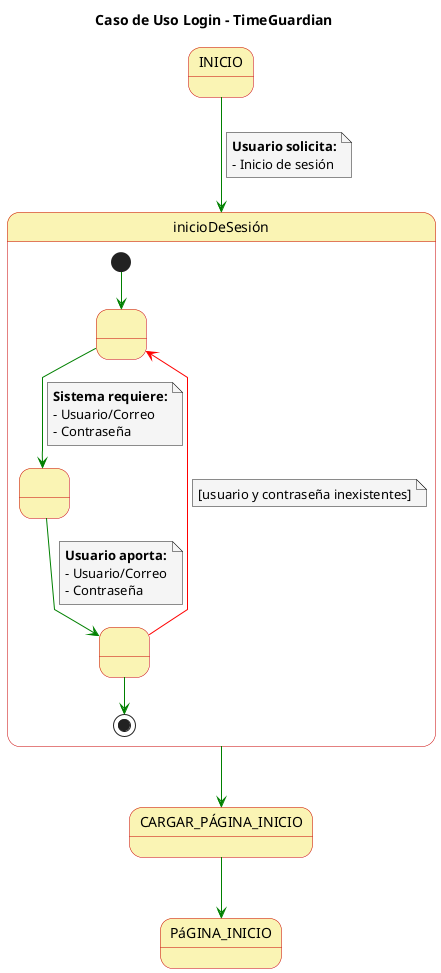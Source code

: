 @startuml

skinparam state {
  BackgroundColor #faf4b4
  BorderColor #c90000
}

skinparam note {
  BackgroundColor #f5f5f5
}

skinparam linetype polyline

title Caso de Uso Login - TimeGuardian

INICIO -[#green]-> inicioDeSesión 
note on link
  **Usuario solicita:**
  - Inicio de sesión
end note

state inicioDeSesión {
  state 1 as " "
  state 2 as " "
  state 3 as " "
  
  [*] -[#green]-> 1
  1 -[#green]-> 2
  note on link
      **Sistema requiere:**
      - Usuario/Correo
      - Contraseña
  end note
  2 -[#green]-> 3
  note on link
    **Usuario aporta:**
    - Usuario/Correo
    - Contraseña
  end note
  3 -[#red]-> 1
  note on link
    [usuario y contraseña inexistentes]
  end note
  3 -[#green]-> [*]
}

inicioDeSesión -[#green]-> CARGAR_PÁGINA_INICIO

CARGAR_PÁGINA_INICIO-[#green]-> PáGINA_INICIO

@enduml